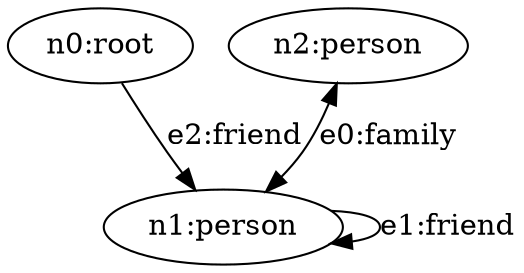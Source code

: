 strict digraph root {
    "n0" [ id="04a5278bfe834f6dadae603417705c63", label="n0:root"  ]
    "n1" [ id="3d20677d4fcc43e89d61e504a4ca12f6", label="n1:person"  ]
    "n2" [ id="119cf71aa6804f66805cc29cbeb91de1", label="n2:person"  ]
    "n2" -> "n1" [ id="aee2bac37bbc4e2b9395149d46162129", label="e0:family", dir="both" ]
    "n1" -> "n1" [ id="2425e92088b045a5a148e9b8afe56bb4", label="e1:friend" ]
    "n0" -> "n1" [ id="ed3abdb8e353424782319d7041ab02d4", label="e2:friend" ]
}